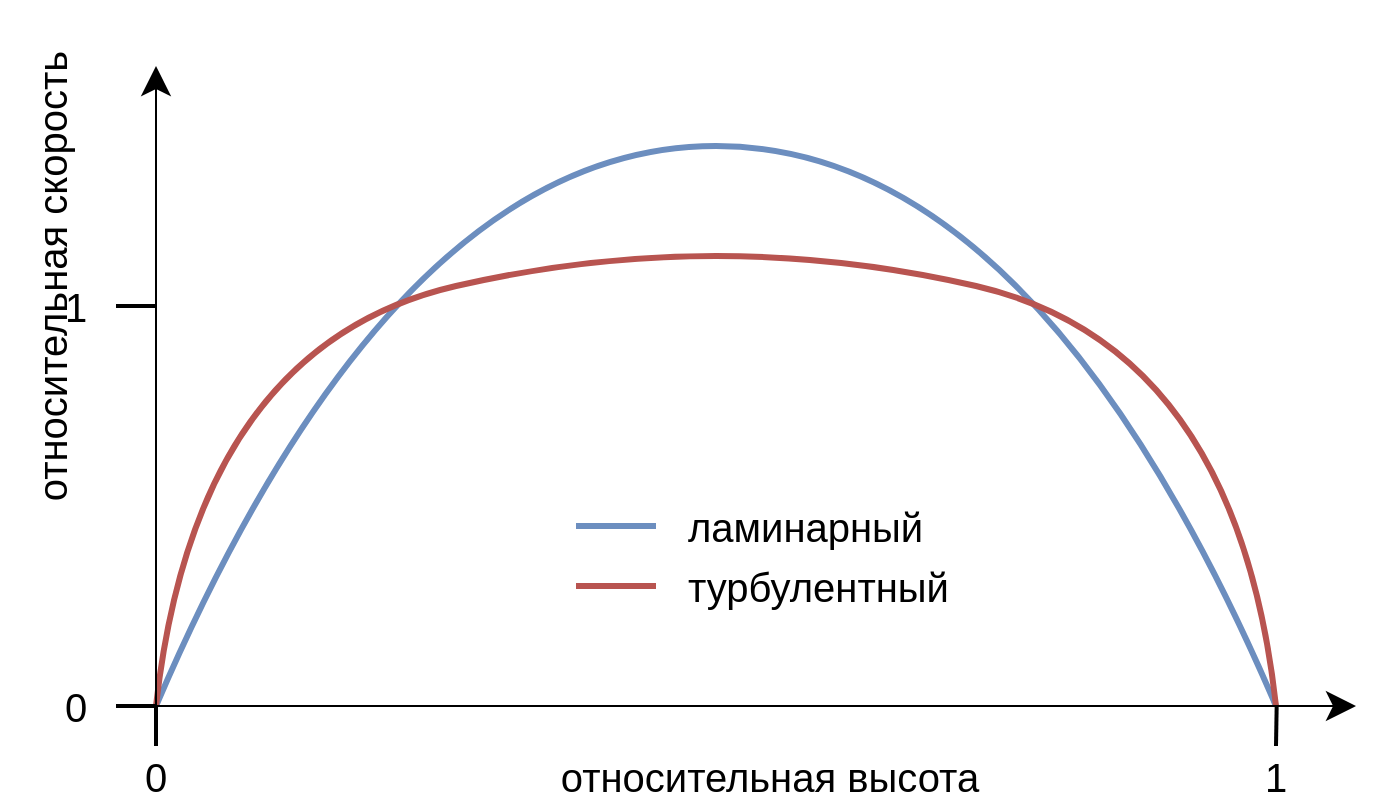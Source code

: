 <mxfile version="14.6.13" type="device"><diagram id="cfe45Z1RAnO_dBpLqvY-" name="Page-1"><mxGraphModel dx="872" dy="594" grid="1" gridSize="10" guides="1" tooltips="1" connect="1" arrows="1" fold="1" page="1" pageScale="1" pageWidth="827" pageHeight="1169" math="0" shadow="0"><root><mxCell id="0"/><mxCell id="1" parent="0"/><mxCell id="sadTvh-HkQKw--LDx0qZ-2" value="" style="curved=1;endArrow=none;html=1;endFill=0;strokeWidth=3;fillColor=#dae8fc;strokeColor=#6c8ebf;" parent="1" edge="1"><mxGeometry width="50" height="50" relative="1" as="geometry"><mxPoint x="120" y="560" as="sourcePoint"/><mxPoint x="680" y="560" as="targetPoint"/><Array as="points"><mxPoint x="240" y="280"/><mxPoint x="560" y="280"/></Array></mxGeometry></mxCell><mxCell id="sadTvh-HkQKw--LDx0qZ-3" value="" style="curved=1;endArrow=none;html=1;endFill=0;strokeWidth=3;fillColor=#f8cecc;strokeColor=#b85450;" parent="1" edge="1"><mxGeometry width="50" height="50" relative="1" as="geometry"><mxPoint x="120" y="560" as="sourcePoint"/><mxPoint x="680" y="560" as="targetPoint"/><Array as="points"><mxPoint x="140" y="380"/><mxPoint x="400" y="320"/><mxPoint x="660" y="380"/></Array></mxGeometry></mxCell><mxCell id="sadTvh-HkQKw--LDx0qZ-4" value="" style="endArrow=classic;html=1;endFill=1;endSize=12;" parent="1" edge="1"><mxGeometry width="50" height="50" relative="1" as="geometry"><mxPoint x="120" y="560" as="sourcePoint"/><mxPoint x="720" y="560" as="targetPoint"/></mxGeometry></mxCell><mxCell id="sadTvh-HkQKw--LDx0qZ-5" value="" style="endArrow=none;html=1;endFill=0;startSize=12;startArrow=classic;startFill=1;" parent="1" edge="1"><mxGeometry width="50" height="50" relative="1" as="geometry"><mxPoint x="120" y="240" as="sourcePoint"/><mxPoint x="120" y="560" as="targetPoint"/></mxGeometry></mxCell><mxCell id="sadTvh-HkQKw--LDx0qZ-6" value="относительная высота" style="text;html=1;strokeColor=none;fillColor=none;align=center;verticalAlign=middle;whiteSpace=wrap;rounded=0;fontSize=20;" parent="1" vertex="1"><mxGeometry x="317" y="585" width="220" height="20" as="geometry"/></mxCell><mxCell id="sadTvh-HkQKw--LDx0qZ-9" value="относительная скорость" style="text;html=1;strokeColor=none;fillColor=none;align=center;verticalAlign=middle;whiteSpace=wrap;rounded=0;fontSize=20;rotation=270;" parent="1" vertex="1"><mxGeometry x="-70" y="320" width="275" height="50" as="geometry"/></mxCell><mxCell id="sadTvh-HkQKw--LDx0qZ-10" value="" style="endArrow=none;html=1;strokeWidth=2;fontSize=20;" parent="1" edge="1"><mxGeometry width="50" height="50" relative="1" as="geometry"><mxPoint x="120" y="560" as="sourcePoint"/><mxPoint x="120" y="580" as="targetPoint"/></mxGeometry></mxCell><mxCell id="sadTvh-HkQKw--LDx0qZ-11" value="" style="endArrow=none;html=1;strokeWidth=2;fontSize=20;" parent="1" edge="1"><mxGeometry width="50" height="50" relative="1" as="geometry"><mxPoint x="680.337" y="560" as="sourcePoint"/><mxPoint x="680.003" y="580" as="targetPoint"/></mxGeometry></mxCell><mxCell id="sadTvh-HkQKw--LDx0qZ-12" value="1" style="text;html=1;strokeColor=none;fillColor=none;align=center;verticalAlign=middle;whiteSpace=wrap;rounded=0;fontSize=20;" parent="1" vertex="1"><mxGeometry x="660" y="585" width="40" height="20" as="geometry"/></mxCell><mxCell id="sadTvh-HkQKw--LDx0qZ-13" value="0" style="text;html=1;strokeColor=none;fillColor=none;align=center;verticalAlign=middle;whiteSpace=wrap;rounded=0;fontSize=20;" parent="1" vertex="1"><mxGeometry x="100" y="585" width="40" height="20" as="geometry"/></mxCell><mxCell id="sadTvh-HkQKw--LDx0qZ-14" value="0" style="text;html=1;strokeColor=none;fillColor=none;align=center;verticalAlign=middle;whiteSpace=wrap;rounded=0;fontSize=20;" parent="1" vertex="1"><mxGeometry x="60" y="550" width="40" height="20" as="geometry"/></mxCell><mxCell id="sadTvh-HkQKw--LDx0qZ-15" value="" style="endArrow=none;html=1;strokeWidth=2;fontSize=20;entryX=1;entryY=0.5;entryDx=0;entryDy=0;" parent="1" target="sadTvh-HkQKw--LDx0qZ-14" edge="1"><mxGeometry width="50" height="50" relative="1" as="geometry"><mxPoint x="120" y="560" as="sourcePoint"/><mxPoint x="130" y="590" as="targetPoint"/></mxGeometry></mxCell><mxCell id="sadTvh-HkQKw--LDx0qZ-17" value="1" style="text;html=1;strokeColor=none;fillColor=none;align=center;verticalAlign=middle;whiteSpace=wrap;rounded=0;fontSize=20;" parent="1" vertex="1"><mxGeometry x="60" y="350" width="40" height="20" as="geometry"/></mxCell><mxCell id="sadTvh-HkQKw--LDx0qZ-18" value="" style="endArrow=none;html=1;strokeWidth=2;fontSize=20;entryX=1;entryY=0.5;entryDx=0;entryDy=0;" parent="1" edge="1"><mxGeometry width="50" height="50" relative="1" as="geometry"><mxPoint x="120" y="360" as="sourcePoint"/><mxPoint x="100" y="360" as="targetPoint"/></mxGeometry></mxCell><mxCell id="sadTvh-HkQKw--LDx0qZ-21" value="ламинарный" style="text;html=1;strokeColor=none;fillColor=none;align=left;verticalAlign=middle;whiteSpace=wrap;rounded=0;fontSize=20;" parent="1" vertex="1"><mxGeometry x="384" y="460" width="86" height="20" as="geometry"/></mxCell><mxCell id="sadTvh-HkQKw--LDx0qZ-22" value="турбулентный" style="text;html=1;strokeColor=none;fillColor=none;align=left;verticalAlign=middle;whiteSpace=wrap;rounded=0;fontSize=20;" parent="1" vertex="1"><mxGeometry x="384" y="490" width="86" height="20" as="geometry"/></mxCell><mxCell id="sadTvh-HkQKw--LDx0qZ-23" value="" style="endArrow=none;html=1;strokeWidth=3;fontSize=20;fillColor=#dae8fc;strokeColor=#6c8ebf;" parent="1" edge="1"><mxGeometry width="50" height="50" relative="1" as="geometry"><mxPoint x="330" y="470" as="sourcePoint"/><mxPoint x="370" y="470" as="targetPoint"/></mxGeometry></mxCell><mxCell id="sadTvh-HkQKw--LDx0qZ-24" value="" style="endArrow=none;html=1;strokeWidth=3;fontSize=20;fillColor=#f8cecc;strokeColor=#b85450;" parent="1" edge="1"><mxGeometry width="50" height="50" relative="1" as="geometry"><mxPoint x="330" y="500" as="sourcePoint"/><mxPoint x="370" y="500" as="targetPoint"/></mxGeometry></mxCell></root></mxGraphModel></diagram></mxfile>